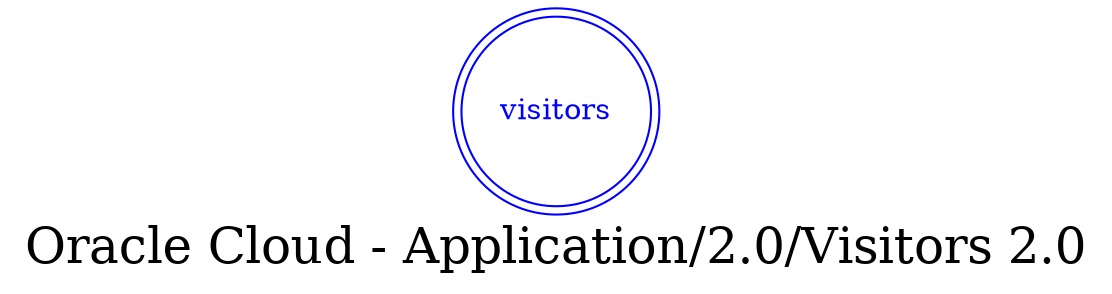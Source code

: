 digraph LexiconGraph {
graph[label="Oracle Cloud - Application/2.0/Visitors 2.0", fontsize=24]
splines=true
"visitors" [color=blue, fontcolor=blue, shape=doublecircle]
}
